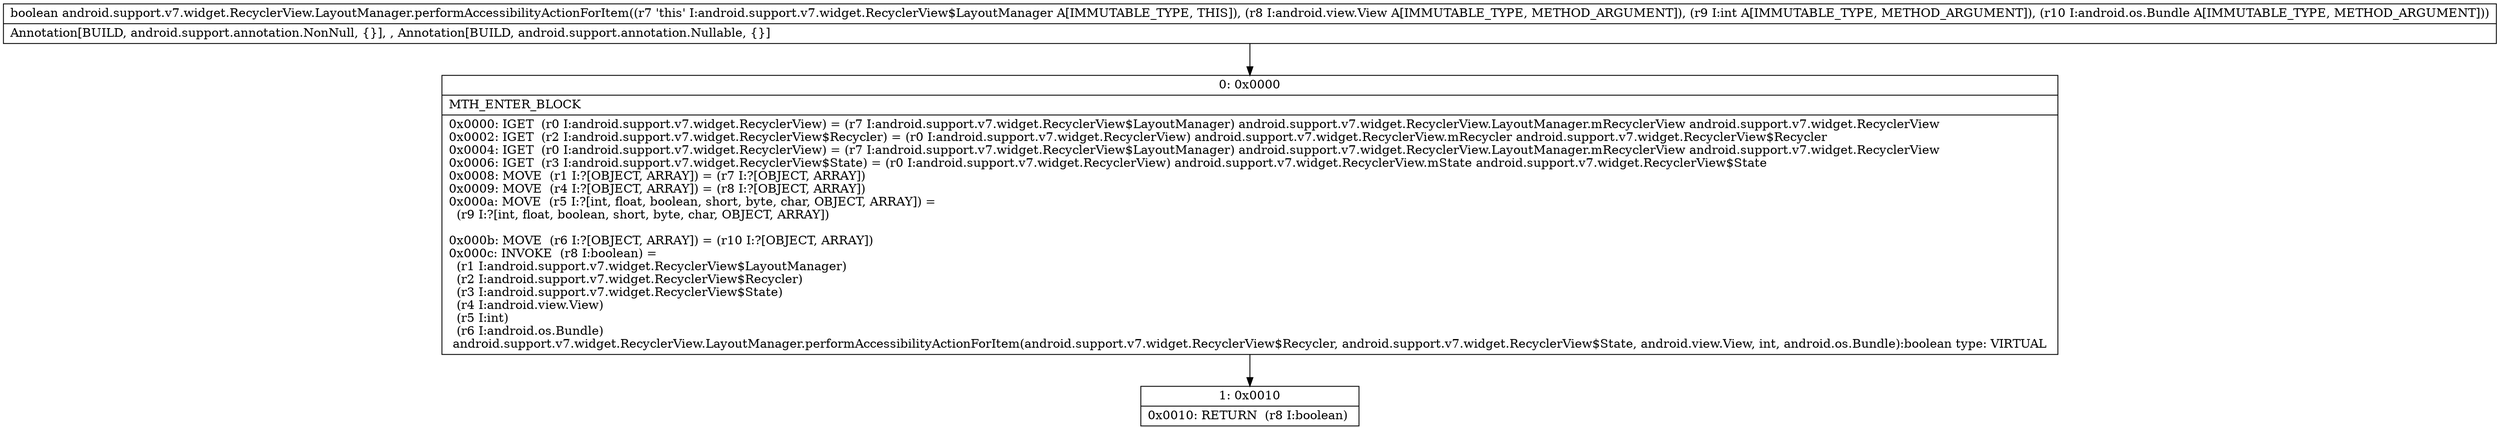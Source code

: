 digraph "CFG forandroid.support.v7.widget.RecyclerView.LayoutManager.performAccessibilityActionForItem(Landroid\/view\/View;ILandroid\/os\/Bundle;)Z" {
Node_0 [shape=record,label="{0\:\ 0x0000|MTH_ENTER_BLOCK\l|0x0000: IGET  (r0 I:android.support.v7.widget.RecyclerView) = (r7 I:android.support.v7.widget.RecyclerView$LayoutManager) android.support.v7.widget.RecyclerView.LayoutManager.mRecyclerView android.support.v7.widget.RecyclerView \l0x0002: IGET  (r2 I:android.support.v7.widget.RecyclerView$Recycler) = (r0 I:android.support.v7.widget.RecyclerView) android.support.v7.widget.RecyclerView.mRecycler android.support.v7.widget.RecyclerView$Recycler \l0x0004: IGET  (r0 I:android.support.v7.widget.RecyclerView) = (r7 I:android.support.v7.widget.RecyclerView$LayoutManager) android.support.v7.widget.RecyclerView.LayoutManager.mRecyclerView android.support.v7.widget.RecyclerView \l0x0006: IGET  (r3 I:android.support.v7.widget.RecyclerView$State) = (r0 I:android.support.v7.widget.RecyclerView) android.support.v7.widget.RecyclerView.mState android.support.v7.widget.RecyclerView$State \l0x0008: MOVE  (r1 I:?[OBJECT, ARRAY]) = (r7 I:?[OBJECT, ARRAY]) \l0x0009: MOVE  (r4 I:?[OBJECT, ARRAY]) = (r8 I:?[OBJECT, ARRAY]) \l0x000a: MOVE  (r5 I:?[int, float, boolean, short, byte, char, OBJECT, ARRAY]) = \l  (r9 I:?[int, float, boolean, short, byte, char, OBJECT, ARRAY])\l \l0x000b: MOVE  (r6 I:?[OBJECT, ARRAY]) = (r10 I:?[OBJECT, ARRAY]) \l0x000c: INVOKE  (r8 I:boolean) = \l  (r1 I:android.support.v7.widget.RecyclerView$LayoutManager)\l  (r2 I:android.support.v7.widget.RecyclerView$Recycler)\l  (r3 I:android.support.v7.widget.RecyclerView$State)\l  (r4 I:android.view.View)\l  (r5 I:int)\l  (r6 I:android.os.Bundle)\l android.support.v7.widget.RecyclerView.LayoutManager.performAccessibilityActionForItem(android.support.v7.widget.RecyclerView$Recycler, android.support.v7.widget.RecyclerView$State, android.view.View, int, android.os.Bundle):boolean type: VIRTUAL \l}"];
Node_1 [shape=record,label="{1\:\ 0x0010|0x0010: RETURN  (r8 I:boolean) \l}"];
MethodNode[shape=record,label="{boolean android.support.v7.widget.RecyclerView.LayoutManager.performAccessibilityActionForItem((r7 'this' I:android.support.v7.widget.RecyclerView$LayoutManager A[IMMUTABLE_TYPE, THIS]), (r8 I:android.view.View A[IMMUTABLE_TYPE, METHOD_ARGUMENT]), (r9 I:int A[IMMUTABLE_TYPE, METHOD_ARGUMENT]), (r10 I:android.os.Bundle A[IMMUTABLE_TYPE, METHOD_ARGUMENT]))  | Annotation[BUILD, android.support.annotation.NonNull, \{\}], , Annotation[BUILD, android.support.annotation.Nullable, \{\}]\l}"];
MethodNode -> Node_0;
Node_0 -> Node_1;
}

